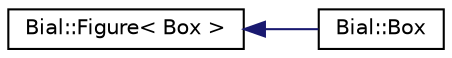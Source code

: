 digraph "Graphical Class Hierarchy"
{
  edge [fontname="Helvetica",fontsize="10",labelfontname="Helvetica",labelfontsize="10"];
  node [fontname="Helvetica",fontsize="10",shape=record];
  rankdir="LR";
  Node1 [label="Bial::Figure\< Box \>",height=0.2,width=0.4,color="black", fillcolor="white", style="filled",URL="$class_bial_1_1_figure.html"];
  Node1 -> Node2 [dir="back",color="midnightblue",fontsize="10",style="solid",fontname="Helvetica"];
  Node2 [label="Bial::Box",height=0.2,width=0.4,color="black", fillcolor="white", style="filled",URL="$class_bial_1_1_box.html",tooltip="Box Figure class. "];
}
